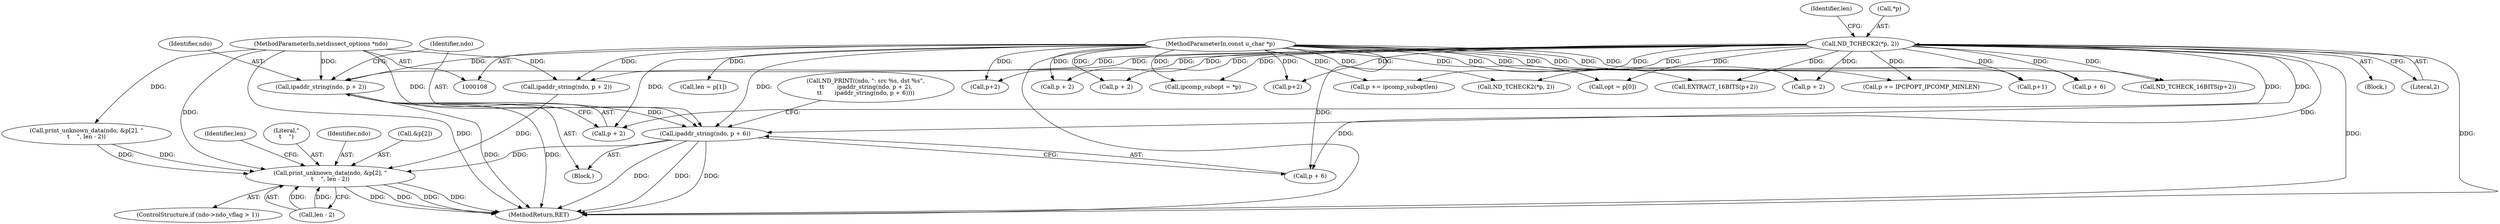 digraph "0_tcpdump_7029d15f148ef24bb7c6668bc640f5470d085e5a_1@pointer" {
"1000205" [label="(Call,ipaddr_string(ndo, p + 2))"];
"1000109" [label="(MethodParameterIn,netdissect_options *ndo)"];
"1000110" [label="(MethodParameterIn,const u_char *p)"];
"1000125" [label="(Call,ND_TCHECK2(*p, 2))"];
"1000210" [label="(Call,ipaddr_string(ndo, p + 6))"];
"1000402" [label="(Call,print_unknown_data(ndo, &p[2], \"\n\t    \", len - 2))"];
"1000206" [label="(Identifier,ndo)"];
"1000130" [label="(Identifier,len)"];
"1000385" [label="(Call,print_unknown_data(ndo, &p[2], \"\n\t    \", len - 2))"];
"1000109" [label="(MethodParameterIn,netdissect_options *ndo)"];
"1000125" [label="(Call,ND_TCHECK2(*p, 2))"];
"1000204" [label="(Block,)"];
"1000302" [label="(Call,ipcomp_subopt = *p)"];
"1000199" [label="(Call,ND_PRINT((ndo, \": src %s, dst %s\",\n\t\t       ipaddr_string(ndo, p + 2),\n\t\t       ipaddr_string(ndo, p + 6))))"];
"1000235" [label="(Call,p+2)"];
"1000421" [label="(MethodReturn,RET)"];
"1000298" [label="(Call,ND_TCHECK2(*p, 2))"];
"1000402" [label="(Call,print_unknown_data(ndo, &p[2], \"\n\t    \", len - 2))"];
"1000110" [label="(MethodParameterIn,const u_char *p)"];
"1000270" [label="(Call,p + 2)"];
"1000212" [label="(Call,p + 6)"];
"1000205" [label="(Call,ipaddr_string(ndo, p + 2))"];
"1000413" [label="(Identifier,len)"];
"1000284" [label="(Call,p += IPCPOPT_IPCOMP_MINLEN)"];
"1000207" [label="(Call,p + 2)"];
"1000396" [label="(ControlStructure,if (ndo->ndo_vflag > 1))"];
"1000363" [label="(Call,p + 2)"];
"1000129" [label="(Call,len = p[1])"];
"1000408" [label="(Literal,\"\n\t    \")"];
"1000211" [label="(Identifier,ndo)"];
"1000112" [label="(Block,)"];
"1000128" [label="(Literal,2)"];
"1000195" [label="(Call,p + 6)"];
"1000210" [label="(Call,ipaddr_string(ndo, p + 6))"];
"1000228" [label="(Call,ND_TCHECK_16BITS(p+2))"];
"1000372" [label="(Call,ipaddr_string(ndo, p + 2))"];
"1000337" [label="(Call,p += ipcomp_suboptlen)"];
"1000403" [label="(Identifier,ndo)"];
"1000404" [label="(Call,&p[2])"];
"1000134" [label="(Call,opt = p[0])"];
"1000234" [label="(Call,EXTRACT_16BITS(p+2))"];
"1000126" [label="(Call,*p)"];
"1000309" [label="(Call,p+1)"];
"1000409" [label="(Call,len - 2)"];
"1000229" [label="(Call,p+2)"];
"1000374" [label="(Call,p + 2)"];
"1000205" -> "1000204"  [label="AST: "];
"1000205" -> "1000207"  [label="CFG: "];
"1000206" -> "1000205"  [label="AST: "];
"1000207" -> "1000205"  [label="AST: "];
"1000211" -> "1000205"  [label="CFG: "];
"1000205" -> "1000421"  [label="DDG: "];
"1000205" -> "1000421"  [label="DDG: "];
"1000109" -> "1000205"  [label="DDG: "];
"1000110" -> "1000205"  [label="DDG: "];
"1000125" -> "1000205"  [label="DDG: "];
"1000205" -> "1000210"  [label="DDG: "];
"1000109" -> "1000108"  [label="AST: "];
"1000109" -> "1000421"  [label="DDG: "];
"1000109" -> "1000210"  [label="DDG: "];
"1000109" -> "1000372"  [label="DDG: "];
"1000109" -> "1000385"  [label="DDG: "];
"1000109" -> "1000402"  [label="DDG: "];
"1000110" -> "1000108"  [label="AST: "];
"1000110" -> "1000421"  [label="DDG: "];
"1000110" -> "1000129"  [label="DDG: "];
"1000110" -> "1000134"  [label="DDG: "];
"1000110" -> "1000195"  [label="DDG: "];
"1000110" -> "1000207"  [label="DDG: "];
"1000110" -> "1000210"  [label="DDG: "];
"1000110" -> "1000212"  [label="DDG: "];
"1000110" -> "1000228"  [label="DDG: "];
"1000110" -> "1000229"  [label="DDG: "];
"1000110" -> "1000234"  [label="DDG: "];
"1000110" -> "1000235"  [label="DDG: "];
"1000110" -> "1000270"  [label="DDG: "];
"1000110" -> "1000284"  [label="DDG: "];
"1000110" -> "1000298"  [label="DDG: "];
"1000110" -> "1000302"  [label="DDG: "];
"1000110" -> "1000309"  [label="DDG: "];
"1000110" -> "1000337"  [label="DDG: "];
"1000110" -> "1000363"  [label="DDG: "];
"1000110" -> "1000372"  [label="DDG: "];
"1000110" -> "1000374"  [label="DDG: "];
"1000125" -> "1000112"  [label="AST: "];
"1000125" -> "1000128"  [label="CFG: "];
"1000126" -> "1000125"  [label="AST: "];
"1000128" -> "1000125"  [label="AST: "];
"1000130" -> "1000125"  [label="CFG: "];
"1000125" -> "1000421"  [label="DDG: "];
"1000125" -> "1000421"  [label="DDG: "];
"1000125" -> "1000134"  [label="DDG: "];
"1000125" -> "1000195"  [label="DDG: "];
"1000125" -> "1000207"  [label="DDG: "];
"1000125" -> "1000210"  [label="DDG: "];
"1000125" -> "1000212"  [label="DDG: "];
"1000125" -> "1000228"  [label="DDG: "];
"1000125" -> "1000229"  [label="DDG: "];
"1000125" -> "1000234"  [label="DDG: "];
"1000125" -> "1000235"  [label="DDG: "];
"1000125" -> "1000270"  [label="DDG: "];
"1000125" -> "1000284"  [label="DDG: "];
"1000125" -> "1000298"  [label="DDG: "];
"1000125" -> "1000302"  [label="DDG: "];
"1000125" -> "1000309"  [label="DDG: "];
"1000125" -> "1000337"  [label="DDG: "];
"1000125" -> "1000363"  [label="DDG: "];
"1000125" -> "1000372"  [label="DDG: "];
"1000125" -> "1000374"  [label="DDG: "];
"1000210" -> "1000204"  [label="AST: "];
"1000210" -> "1000212"  [label="CFG: "];
"1000211" -> "1000210"  [label="AST: "];
"1000212" -> "1000210"  [label="AST: "];
"1000199" -> "1000210"  [label="CFG: "];
"1000210" -> "1000421"  [label="DDG: "];
"1000210" -> "1000421"  [label="DDG: "];
"1000210" -> "1000421"  [label="DDG: "];
"1000210" -> "1000402"  [label="DDG: "];
"1000402" -> "1000396"  [label="AST: "];
"1000402" -> "1000409"  [label="CFG: "];
"1000403" -> "1000402"  [label="AST: "];
"1000404" -> "1000402"  [label="AST: "];
"1000408" -> "1000402"  [label="AST: "];
"1000409" -> "1000402"  [label="AST: "];
"1000413" -> "1000402"  [label="CFG: "];
"1000402" -> "1000421"  [label="DDG: "];
"1000402" -> "1000421"  [label="DDG: "];
"1000402" -> "1000421"  [label="DDG: "];
"1000402" -> "1000421"  [label="DDG: "];
"1000372" -> "1000402"  [label="DDG: "];
"1000385" -> "1000402"  [label="DDG: "];
"1000385" -> "1000402"  [label="DDG: "];
"1000409" -> "1000402"  [label="DDG: "];
"1000409" -> "1000402"  [label="DDG: "];
}
